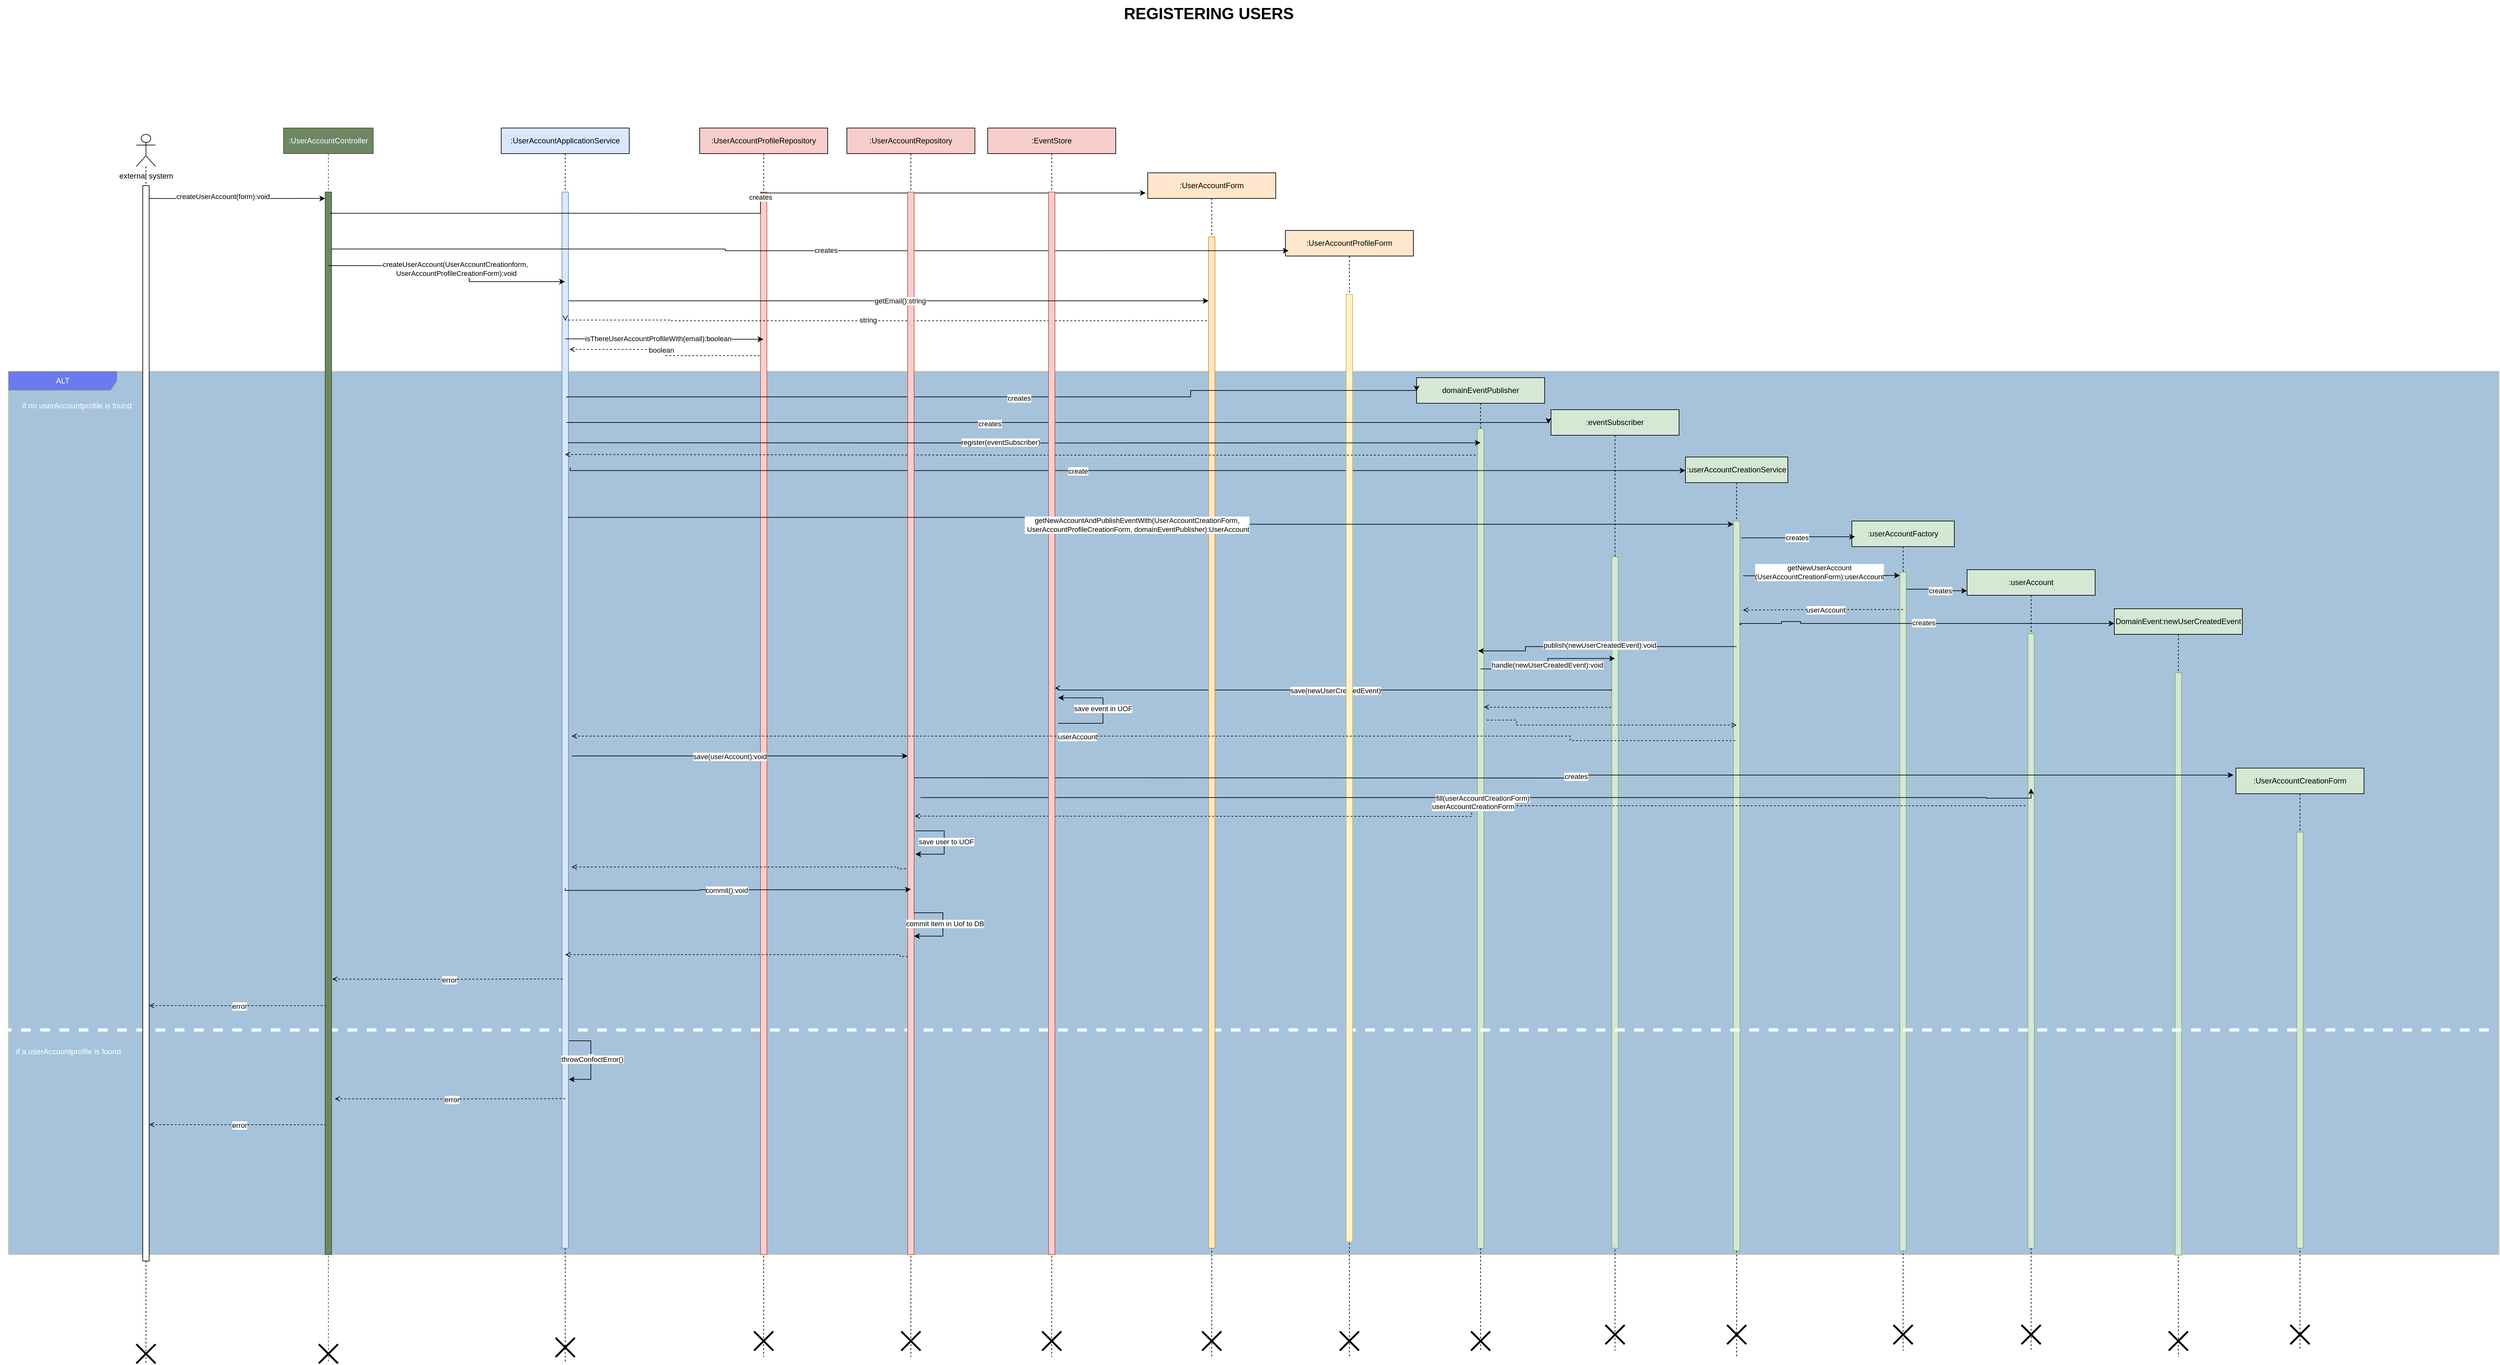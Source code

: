 <mxfile version="24.7.7">
  <diagram name="Page-1" id="2YBvvXClWsGukQMizWep">
    <mxGraphModel dx="1567" dy="1734" grid="1" gridSize="10" guides="1" tooltips="1" connect="1" arrows="1" fold="1" page="1" pageScale="1" pageWidth="850" pageHeight="1100" math="0" shadow="0">
      <root>
        <mxCell id="0" />
        <mxCell id="1" parent="0" />
        <mxCell id="vAnZ-FL5wsYkbNKWijkx-1" value="&lt;font color=&quot;#ffffff&quot;&gt;ALT&lt;/font&gt;" style="shape=umlFrame;whiteSpace=wrap;html=1;pointerEvents=0;recursiveResize=0;container=1;collapsible=0;width=170;fillColor=#3333FF;strokeColor=#d6b656;swimlaneFillColor=#4F87B8;gradientColor=none;opacity=50;" parent="1" vertex="1">
          <mxGeometry x="30" y="420" width="3891" height="1380" as="geometry" />
        </mxCell>
        <mxCell id="vAnZ-FL5wsYkbNKWijkx-2" value="&lt;font color=&quot;#ffffff&quot;&gt;if no userAccountprofile is found&lt;/font&gt;" style="text;html=1;" parent="vAnZ-FL5wsYkbNKWijkx-1" vertex="1">
          <mxGeometry width="100" height="20" relative="1" as="geometry">
            <mxPoint x="20" y="40" as="offset" />
          </mxGeometry>
        </mxCell>
        <mxCell id="vAnZ-FL5wsYkbNKWijkx-25" value=":userAccountCreationService" style="shape=umlLifeline;perimeter=lifelinePerimeter;whiteSpace=wrap;html=1;container=1;dropTarget=0;collapsible=0;recursiveResize=0;outlineConnect=0;portConstraint=eastwest;newEdgeStyle={&quot;curved&quot;:0,&quot;rounded&quot;:0};fillColor=#d5e8d4;strokeColor=#000000;" parent="vAnZ-FL5wsYkbNKWijkx-1" vertex="1">
          <mxGeometry x="2620" y="134" width="160" height="1406" as="geometry" />
        </mxCell>
        <mxCell id="vAnZ-FL5wsYkbNKWijkx-26" value="" style="html=1;points=[[0,0,0,0,5],[0,1,0,0,-5],[1,0,0,0,5],[1,1,0,0,-5]];perimeter=orthogonalPerimeter;outlineConnect=0;targetShapes=umlLifeline;portConstraint=eastwest;newEdgeStyle={&quot;curved&quot;:0,&quot;rounded&quot;:0};fillColor=#d5e8d4;strokeColor=#82b366;" parent="vAnZ-FL5wsYkbNKWijkx-25" vertex="1">
          <mxGeometry x="75" y="100" width="10" height="1140" as="geometry" />
        </mxCell>
        <mxCell id="t-fwkB02aY1UNHuEOvj0-31" value="" style="shape=umlDestroy;whiteSpace=wrap;html=1;strokeWidth=3;targetShapes=umlLifeline;" parent="vAnZ-FL5wsYkbNKWijkx-25" vertex="1">
          <mxGeometry x="65" y="1356" width="30" height="30" as="geometry" />
        </mxCell>
        <mxCell id="vAnZ-FL5wsYkbNKWijkx-37" value=":userAccountFactory" style="shape=umlLifeline;perimeter=lifelinePerimeter;whiteSpace=wrap;html=1;container=1;dropTarget=0;collapsible=0;recursiveResize=0;outlineConnect=0;portConstraint=eastwest;newEdgeStyle={&quot;curved&quot;:0,&quot;rounded&quot;:0};fillColor=#d5e8d4;strokeColor=#000000;" parent="vAnZ-FL5wsYkbNKWijkx-1" vertex="1">
          <mxGeometry x="2880" y="234" width="160" height="1296" as="geometry" />
        </mxCell>
        <mxCell id="vAnZ-FL5wsYkbNKWijkx-38" value="" style="html=1;points=[[0,0,0,0,5],[0,1,0,0,-5],[1,0,0,0,5],[1,1,0,0,-5]];perimeter=orthogonalPerimeter;outlineConnect=0;targetShapes=umlLifeline;portConstraint=eastwest;newEdgeStyle={&quot;curved&quot;:0,&quot;rounded&quot;:0};fillColor=#d5e8d4;strokeColor=#82b366;" parent="vAnZ-FL5wsYkbNKWijkx-37" vertex="1">
          <mxGeometry x="75" y="80" width="10" height="1060" as="geometry" />
        </mxCell>
        <mxCell id="t-fwkB02aY1UNHuEOvj0-30" value="" style="shape=umlDestroy;whiteSpace=wrap;html=1;strokeWidth=3;targetShapes=umlLifeline;" parent="vAnZ-FL5wsYkbNKWijkx-37" vertex="1">
          <mxGeometry x="65" y="1256" width="30" height="30" as="geometry" />
        </mxCell>
        <mxCell id="YY9x1Kv6m4PW0GLoKf8L-19" style="edgeStyle=orthogonalEdgeStyle;rounded=0;orthogonalLoop=1;jettySize=auto;html=1;curved=0;entryX=0.031;entryY=0.019;entryDx=0;entryDy=0;entryPerimeter=0;exitX=1.226;exitY=0.023;exitDx=0;exitDy=0;exitPerimeter=0;" parent="vAnZ-FL5wsYkbNKWijkx-1" source="vAnZ-FL5wsYkbNKWijkx-26" target="vAnZ-FL5wsYkbNKWijkx-37" edge="1">
          <mxGeometry relative="1" as="geometry">
            <mxPoint x="2362" y="257.38" as="sourcePoint" />
            <mxPoint x="2560" y="257.56" as="targetPoint" />
            <Array as="points" />
          </mxGeometry>
        </mxCell>
        <mxCell id="YY9x1Kv6m4PW0GLoKf8L-20" value="creates" style="edgeLabel;html=1;align=center;verticalAlign=middle;resizable=0;points=[];" parent="YY9x1Kv6m4PW0GLoKf8L-19" connectable="0" vertex="1">
          <mxGeometry x="-0.123" relative="1" as="geometry">
            <mxPoint x="8" as="offset" />
          </mxGeometry>
        </mxCell>
        <mxCell id="YY9x1Kv6m4PW0GLoKf8L-23" style="edgeStyle=orthogonalEdgeStyle;rounded=0;orthogonalLoop=1;jettySize=auto;html=1;curved=0;exitX=1.5;exitY=0.075;exitDx=0;exitDy=0;exitPerimeter=0;entryX=0;entryY=0;entryDx=0;entryDy=5;entryPerimeter=0;" parent="vAnZ-FL5wsYkbNKWijkx-1" source="vAnZ-FL5wsYkbNKWijkx-26" target="vAnZ-FL5wsYkbNKWijkx-38" edge="1">
          <mxGeometry relative="1" as="geometry">
            <mxPoint x="2360" y="319" as="sourcePoint" />
            <mxPoint x="2575" y="319" as="targetPoint" />
            <Array as="points" />
          </mxGeometry>
        </mxCell>
        <mxCell id="YY9x1Kv6m4PW0GLoKf8L-24" value="getNewUserAccount&lt;div&gt;(UserAccountCreationForm):userAccount&lt;/div&gt;" style="edgeLabel;html=1;align=center;verticalAlign=middle;resizable=0;points=[];" parent="YY9x1Kv6m4PW0GLoKf8L-23" connectable="0" vertex="1">
          <mxGeometry x="0.034" relative="1" as="geometry">
            <mxPoint x="-8" y="-5" as="offset" />
          </mxGeometry>
        </mxCell>
        <mxCell id="YY9x1Kv6m4PW0GLoKf8L-32" style="edgeStyle=orthogonalEdgeStyle;rounded=0;orthogonalLoop=1;jettySize=auto;html=1;curved=0;dashed=1;endArrow=open;endFill=0;exitX=0.5;exitY=0.055;exitDx=0;exitDy=0;exitPerimeter=0;entryX=1.5;entryY=0.122;entryDx=0;entryDy=0;entryPerimeter=0;" parent="vAnZ-FL5wsYkbNKWijkx-1" source="vAnZ-FL5wsYkbNKWijkx-38" target="vAnZ-FL5wsYkbNKWijkx-26" edge="1">
          <mxGeometry relative="1" as="geometry">
            <mxPoint x="2461" y="354.8" as="sourcePoint" />
            <mxPoint x="2150" y="352.28" as="targetPoint" />
            <Array as="points" />
          </mxGeometry>
        </mxCell>
        <mxCell id="YY9x1Kv6m4PW0GLoKf8L-34" value="userAccount" style="edgeLabel;html=1;align=center;verticalAlign=middle;resizable=0;points=[];" parent="YY9x1Kv6m4PW0GLoKf8L-32" connectable="0" vertex="1">
          <mxGeometry x="-0.044" y="4" relative="1" as="geometry">
            <mxPoint x="-1" y="-4" as="offset" />
          </mxGeometry>
        </mxCell>
        <mxCell id="YY9x1Kv6m4PW0GLoKf8L-41" value="domainEventPublisher" style="shape=umlLifeline;perimeter=lifelinePerimeter;whiteSpace=wrap;html=1;container=1;dropTarget=0;collapsible=0;recursiveResize=0;outlineConnect=0;portConstraint=eastwest;newEdgeStyle={&quot;curved&quot;:0,&quot;rounded&quot;:0};fillColor=#d5e8d4;strokeColor=#000000;" parent="vAnZ-FL5wsYkbNKWijkx-1" vertex="1">
          <mxGeometry x="2200" y="10" width="200" height="1520" as="geometry" />
        </mxCell>
        <mxCell id="YY9x1Kv6m4PW0GLoKf8L-42" value="" style="html=1;points=[[0,0,0,0,5],[0,1,0,0,-5],[1,0,0,0,5],[1,1,0,0,-5]];perimeter=orthogonalPerimeter;outlineConnect=0;targetShapes=umlLifeline;portConstraint=eastwest;newEdgeStyle={&quot;curved&quot;:0,&quot;rounded&quot;:0};fillColor=#d5e8d4;strokeColor=#82b366;" parent="YY9x1Kv6m4PW0GLoKf8L-41" vertex="1">
          <mxGeometry x="95" y="80" width="10" height="1280" as="geometry" />
        </mxCell>
        <mxCell id="t-fwkB02aY1UNHuEOvj0-29" value="" style="shape=umlDestroy;whiteSpace=wrap;html=1;strokeWidth=3;targetShapes=umlLifeline;" parent="YY9x1Kv6m4PW0GLoKf8L-41" vertex="1">
          <mxGeometry x="85" y="1490" width="30" height="30" as="geometry" />
        </mxCell>
        <mxCell id="vAnZ-FL5wsYkbNKWijkx-27" value=":userAccount" style="shape=umlLifeline;perimeter=lifelinePerimeter;whiteSpace=wrap;html=1;container=1;dropTarget=0;collapsible=0;recursiveResize=0;outlineConnect=0;portConstraint=eastwest;newEdgeStyle={&quot;curved&quot;:0,&quot;rounded&quot;:0};fillColor=#d5e8d4;strokeColor=#000000;" parent="vAnZ-FL5wsYkbNKWijkx-1" vertex="1">
          <mxGeometry x="3060" y="310" width="200" height="1220" as="geometry" />
        </mxCell>
        <mxCell id="vAnZ-FL5wsYkbNKWijkx-28" value="" style="html=1;points=[[0,0,0,0,5],[0,1,0,0,-5],[1,0,0,0,5],[1,1,0,0,-5]];perimeter=orthogonalPerimeter;outlineConnect=0;targetShapes=umlLifeline;portConstraint=eastwest;newEdgeStyle={&quot;curved&quot;:0,&quot;rounded&quot;:0};fillColor=#d5e8d4;strokeColor=#82b366;" parent="vAnZ-FL5wsYkbNKWijkx-27" vertex="1">
          <mxGeometry x="95" y="100" width="10" height="960" as="geometry" />
        </mxCell>
        <mxCell id="t-fwkB02aY1UNHuEOvj0-32" value="" style="shape=umlDestroy;whiteSpace=wrap;html=1;strokeWidth=3;targetShapes=umlLifeline;" parent="vAnZ-FL5wsYkbNKWijkx-27" vertex="1">
          <mxGeometry x="85" y="1180" width="30" height="30" as="geometry" />
        </mxCell>
        <mxCell id="YY9x1Kv6m4PW0GLoKf8L-35" value="" style="edgeStyle=orthogonalEdgeStyle;rounded=0;orthogonalLoop=1;jettySize=auto;html=1;curved=0;entryX=0;entryY=0.027;entryDx=0;entryDy=0;entryPerimeter=0;exitX=0.976;exitY=0.025;exitDx=0;exitDy=0;exitPerimeter=0;" parent="vAnZ-FL5wsYkbNKWijkx-1" source="vAnZ-FL5wsYkbNKWijkx-38" target="vAnZ-FL5wsYkbNKWijkx-27" edge="1">
          <mxGeometry relative="1" as="geometry">
            <mxPoint x="2148.51" y="339.18" as="sourcePoint" />
            <mxPoint x="2627.2" y="338.4" as="targetPoint" />
            <Array as="points" />
          </mxGeometry>
        </mxCell>
        <mxCell id="YY9x1Kv6m4PW0GLoKf8L-55" value="creates" style="edgeLabel;html=1;align=center;verticalAlign=middle;resizable=0;points=[];" parent="YY9x1Kv6m4PW0GLoKf8L-35" connectable="0" vertex="1">
          <mxGeometry x="0.131" relative="1" as="geometry">
            <mxPoint as="offset" />
          </mxGeometry>
        </mxCell>
        <mxCell id="YY9x1Kv6m4PW0GLoKf8L-44" value=":eventSubscriber" style="shape=umlLifeline;perimeter=lifelinePerimeter;whiteSpace=wrap;html=1;container=1;dropTarget=0;collapsible=0;recursiveResize=0;outlineConnect=0;portConstraint=eastwest;newEdgeStyle={&quot;curved&quot;:0,&quot;rounded&quot;:0};fillColor=#d5e8d4;strokeColor=#000000;" parent="vAnZ-FL5wsYkbNKWijkx-1" vertex="1">
          <mxGeometry x="2410" y="60" width="200" height="1470" as="geometry" />
        </mxCell>
        <mxCell id="YY9x1Kv6m4PW0GLoKf8L-45" value="" style="html=1;points=[[0,0,0,0,5],[0,1,0,0,-5],[1,0,0,0,5],[1,1,0,0,-5]];perimeter=orthogonalPerimeter;outlineConnect=0;targetShapes=umlLifeline;portConstraint=eastwest;newEdgeStyle={&quot;curved&quot;:0,&quot;rounded&quot;:0};fillColor=#d5e8d4;strokeColor=#82b366;" parent="YY9x1Kv6m4PW0GLoKf8L-44" vertex="1">
          <mxGeometry x="95" y="230" width="10" height="1080" as="geometry" />
        </mxCell>
        <mxCell id="t-fwkB02aY1UNHuEOvj0-28" value="" style="shape=umlDestroy;whiteSpace=wrap;html=1;strokeWidth=3;targetShapes=umlLifeline;" parent="YY9x1Kv6m4PW0GLoKf8L-44" vertex="1">
          <mxGeometry x="85" y="1430" width="30" height="30" as="geometry" />
        </mxCell>
        <mxCell id="YY9x1Kv6m4PW0GLoKf8L-37" value="DomainEvent:newUserCreatedEvent" style="shape=umlLifeline;perimeter=lifelinePerimeter;whiteSpace=wrap;html=1;container=1;dropTarget=0;collapsible=0;recursiveResize=0;outlineConnect=0;portConstraint=eastwest;newEdgeStyle={&quot;curved&quot;:0,&quot;rounded&quot;:0};fillColor=#d5e8d4;strokeColor=#000000;" parent="vAnZ-FL5wsYkbNKWijkx-1" vertex="1">
          <mxGeometry x="3290" y="371" width="200" height="1169" as="geometry" />
        </mxCell>
        <mxCell id="YY9x1Kv6m4PW0GLoKf8L-38" value="" style="html=1;points=[[0,0,0,0,5],[0,1,0,0,-5],[1,0,0,0,5],[1,1,0,0,-5]];perimeter=orthogonalPerimeter;outlineConnect=0;targetShapes=umlLifeline;portConstraint=eastwest;newEdgeStyle={&quot;curved&quot;:0,&quot;rounded&quot;:0};fillColor=#d5e8d4;strokeColor=#82b366;" parent="YY9x1Kv6m4PW0GLoKf8L-37" vertex="1">
          <mxGeometry x="95" y="100" width="10" height="910" as="geometry" />
        </mxCell>
        <mxCell id="t-fwkB02aY1UNHuEOvj0-33" value="" style="shape=umlDestroy;whiteSpace=wrap;html=1;strokeWidth=3;targetShapes=umlLifeline;" parent="YY9x1Kv6m4PW0GLoKf8L-37" vertex="1">
          <mxGeometry x="85" y="1129" width="30" height="30" as="geometry" />
        </mxCell>
        <mxCell id="YY9x1Kv6m4PW0GLoKf8L-39" style="edgeStyle=orthogonalEdgeStyle;rounded=0;orthogonalLoop=1;jettySize=auto;html=1;curved=0;exitX=1.26;exitY=0.142;exitDx=0;exitDy=0;exitPerimeter=0;" parent="vAnZ-FL5wsYkbNKWijkx-1" source="vAnZ-FL5wsYkbNKWijkx-26" edge="1">
          <mxGeometry relative="1" as="geometry">
            <mxPoint x="2144.8" y="391.336" as="sourcePoint" />
            <mxPoint x="3290" y="394" as="targetPoint" />
            <Array as="points">
              <mxPoint x="2705" y="396" />
              <mxPoint x="2705" y="394" />
              <mxPoint x="2770" y="394" />
              <mxPoint x="2770" y="391" />
              <mxPoint x="2800" y="391" />
              <mxPoint x="2800" y="394" />
            </Array>
          </mxGeometry>
        </mxCell>
        <mxCell id="YY9x1Kv6m4PW0GLoKf8L-40" value="creates" style="edgeLabel;html=1;align=center;verticalAlign=middle;resizable=0;points=[];" parent="YY9x1Kv6m4PW0GLoKf8L-39" connectable="0" vertex="1">
          <mxGeometry x="-0.154" y="1" relative="1" as="geometry">
            <mxPoint x="45" as="offset" />
          </mxGeometry>
        </mxCell>
        <mxCell id="-0hkEy1Hxc49sj2pGJvD-6" style="edgeStyle=orthogonalEdgeStyle;rounded=0;orthogonalLoop=1;jettySize=auto;html=1;curved=0;dashed=1;endArrow=open;endFill=0;exitX=1.476;exitY=0.338;exitDx=0;exitDy=0;exitPerimeter=0;entryX=0.5;entryY=0.26;entryDx=0;entryDy=0;entryPerimeter=0;" parent="vAnZ-FL5wsYkbNKWijkx-1" edge="1">
          <mxGeometry relative="1" as="geometry">
            <mxPoint x="2309.76" y="545.04" as="sourcePoint" />
            <mxPoint x="2700" y="552.8" as="targetPoint" />
            <Array as="points">
              <mxPoint x="2356" y="545.4" />
              <mxPoint x="2356" y="552.4" />
            </Array>
          </mxGeometry>
        </mxCell>
        <mxCell id="YY9x1Kv6m4PW0GLoKf8L-53" style="edgeStyle=orthogonalEdgeStyle;rounded=0;orthogonalLoop=1;jettySize=auto;html=1;curved=0;entryX=0.5;entryY=0.147;entryDx=0;entryDy=0;entryPerimeter=0;exitX=0.5;exitY=0.293;exitDx=0;exitDy=0;exitPerimeter=0;" parent="vAnZ-FL5wsYkbNKWijkx-1" source="YY9x1Kv6m4PW0GLoKf8L-42" target="YY9x1Kv6m4PW0GLoKf8L-45" edge="1">
          <mxGeometry relative="1" as="geometry">
            <Array as="points" />
            <mxPoint x="2790" y="460" as="targetPoint" />
            <mxPoint x="1930" y="464" as="sourcePoint" />
          </mxGeometry>
        </mxCell>
        <mxCell id="YY9x1Kv6m4PW0GLoKf8L-54" value="handle(newUserCreatedEvent):void" style="edgeLabel;html=1;align=center;verticalAlign=middle;resizable=0;points=[];" parent="YY9x1Kv6m4PW0GLoKf8L-53" connectable="0" vertex="1">
          <mxGeometry x="-0.02" relative="1" as="geometry">
            <mxPoint x="-1" as="offset" />
          </mxGeometry>
        </mxCell>
        <mxCell id="YY9x1Kv6m4PW0GLoKf8L-51" style="edgeStyle=orthogonalEdgeStyle;rounded=0;orthogonalLoop=1;jettySize=auto;html=1;curved=0;entryX=0.101;entryY=0.271;entryDx=0;entryDy=0;entryPerimeter=0;exitX=0.5;exitY=0.172;exitDx=0;exitDy=0;exitPerimeter=0;" parent="vAnZ-FL5wsYkbNKWijkx-1" source="vAnZ-FL5wsYkbNKWijkx-26" target="YY9x1Kv6m4PW0GLoKf8L-42" edge="1">
          <mxGeometry relative="1" as="geometry">
            <Array as="points">
              <mxPoint x="2370" y="430" />
              <mxPoint x="2370" y="437" />
            </Array>
            <mxPoint x="2631" y="430" as="targetPoint" />
            <mxPoint x="2130" y="437" as="sourcePoint" />
          </mxGeometry>
        </mxCell>
        <mxCell id="YY9x1Kv6m4PW0GLoKf8L-52" value="publish(newUserCreatedEvent):void" style="edgeLabel;html=1;align=center;verticalAlign=middle;resizable=0;points=[];" parent="YY9x1Kv6m4PW0GLoKf8L-51" connectable="0" vertex="1">
          <mxGeometry x="-0.119" y="-2" relative="1" as="geometry">
            <mxPoint x="-33" as="offset" />
          </mxGeometry>
        </mxCell>
        <mxCell id="-0hkEy1Hxc49sj2pGJvD-11" value=":UserAccountCreationForm" style="shape=umlLifeline;perimeter=lifelinePerimeter;whiteSpace=wrap;html=1;container=1;dropTarget=0;collapsible=0;recursiveResize=0;outlineConnect=0;portConstraint=eastwest;newEdgeStyle={&quot;curved&quot;:0,&quot;rounded&quot;:0};fillColor=#d5e8d4;strokeColor=#000000;" parent="vAnZ-FL5wsYkbNKWijkx-1" vertex="1">
          <mxGeometry x="3480" y="620" width="200" height="910" as="geometry" />
        </mxCell>
        <mxCell id="-0hkEy1Hxc49sj2pGJvD-12" value="" style="html=1;points=[[0,0,0,0,5],[0,1,0,0,-5],[1,0,0,0,5],[1,1,0,0,-5]];perimeter=orthogonalPerimeter;outlineConnect=0;targetShapes=umlLifeline;portConstraint=eastwest;newEdgeStyle={&quot;curved&quot;:0,&quot;rounded&quot;:0};fillColor=#d5e8d4;strokeColor=#82b366;" parent="-0hkEy1Hxc49sj2pGJvD-11" vertex="1">
          <mxGeometry x="95" y="100" width="10" height="650" as="geometry" />
        </mxCell>
        <mxCell id="t-fwkB02aY1UNHuEOvj0-34" value="" style="shape=umlDestroy;whiteSpace=wrap;html=1;strokeWidth=3;targetShapes=umlLifeline;" parent="-0hkEy1Hxc49sj2pGJvD-11" vertex="1">
          <mxGeometry x="85" y="870" width="30" height="30" as="geometry" />
        </mxCell>
        <mxCell id="-0hkEy1Hxc49sj2pGJvD-5" style="edgeStyle=orthogonalEdgeStyle;rounded=0;orthogonalLoop=1;jettySize=auto;html=1;curved=0;endArrow=open;endFill=0;exitX=-0.024;exitY=0.181;exitDx=0;exitDy=0;exitPerimeter=0;" parent="vAnZ-FL5wsYkbNKWijkx-1" target="t-fwkB02aY1UNHuEOvj0-11" edge="1">
          <mxGeometry relative="1" as="geometry">
            <mxPoint x="2504.76" y="496.96" as="sourcePoint" />
            <mxPoint x="1633" y="495" as="targetPoint" />
            <Array as="points">
              <mxPoint x="1640" y="498" />
              <mxPoint x="1640" y="495" />
            </Array>
          </mxGeometry>
        </mxCell>
        <mxCell id="t-fwkB02aY1UNHuEOvj0-13" value="save(newUserCreatedEvent)" style="edgeLabel;html=1;align=center;verticalAlign=middle;resizable=0;points=[];" parent="-0hkEy1Hxc49sj2pGJvD-5" connectable="0" vertex="1">
          <mxGeometry x="-0.009" y="1" relative="1" as="geometry">
            <mxPoint as="offset" />
          </mxGeometry>
        </mxCell>
        <mxCell id="vAnZ-FL5wsYkbNKWijkx-3" value="&lt;span style=&quot;color: rgb(255, 255, 255); text-wrap: nowrap;&quot;&gt;if a userAccountprofile is found&lt;/span&gt;" style="line;strokeWidth=5;dashed=1;labelPosition=center;verticalLabelPosition=bottom;align=left;verticalAlign=top;spacingLeft=20;spacingTop=15;html=1;whiteSpace=wrap;strokeColor=#FFFFFF;labelBackgroundColor=none;" parent="vAnZ-FL5wsYkbNKWijkx-1" vertex="1">
          <mxGeometry x="-10" y="1024" width="3890" height="10" as="geometry" />
        </mxCell>
        <mxCell id="vAnZ-FL5wsYkbNKWijkx-5" value=":UserAccountProfileRepository" style="shape=umlLifeline;perimeter=lifelinePerimeter;whiteSpace=wrap;html=1;container=1;dropTarget=0;collapsible=0;recursiveResize=0;outlineConnect=0;portConstraint=eastwest;newEdgeStyle={&quot;curved&quot;:0,&quot;rounded&quot;:0};fillColor=#f8cecc;strokeColor=#000000;" parent="1" vertex="1">
          <mxGeometry x="1110" y="40" width="200" height="1920" as="geometry" />
        </mxCell>
        <mxCell id="vAnZ-FL5wsYkbNKWijkx-6" value="" style="html=1;points=[[0,0,0,0,5],[0,1,0,0,-5],[1,0,0,0,5],[1,1,0,0,-5]];perimeter=orthogonalPerimeter;outlineConnect=0;targetShapes=umlLifeline;portConstraint=eastwest;newEdgeStyle={&quot;curved&quot;:0,&quot;rounded&quot;:0};fillColor=#f8cecc;strokeColor=#b85450;" parent="vAnZ-FL5wsYkbNKWijkx-5" vertex="1">
          <mxGeometry x="95" y="100" width="10" height="1660" as="geometry" />
        </mxCell>
        <mxCell id="t-fwkB02aY1UNHuEOvj0-25" value="" style="shape=umlDestroy;whiteSpace=wrap;html=1;strokeWidth=3;targetShapes=umlLifeline;" parent="vAnZ-FL5wsYkbNKWijkx-5" vertex="1">
          <mxGeometry x="85" y="1880" width="30" height="30" as="geometry" />
        </mxCell>
        <mxCell id="vAnZ-FL5wsYkbNKWijkx-7" value="" style="shape=umlLifeline;perimeter=lifelinePerimeter;whiteSpace=wrap;html=1;container=1;dropTarget=0;collapsible=0;recursiveResize=0;outlineConnect=0;portConstraint=eastwest;newEdgeStyle={&quot;curved&quot;:0,&quot;rounded&quot;:0};participant=umlActor;size=50;" parent="1" vertex="1">
          <mxGeometry x="230" y="50" width="30" height="1920" as="geometry" />
        </mxCell>
        <mxCell id="vAnZ-FL5wsYkbNKWijkx-8" value="" style="html=1;points=[[0,0,0,0,5],[0,1,0,0,-5],[1,0,0,0,5],[1,1,0,0,-5]];perimeter=orthogonalPerimeter;outlineConnect=0;targetShapes=umlLifeline;portConstraint=eastwest;newEdgeStyle={&quot;curved&quot;:0,&quot;rounded&quot;:0};" parent="vAnZ-FL5wsYkbNKWijkx-7" vertex="1">
          <mxGeometry x="10" y="80" width="10" height="1680" as="geometry" />
        </mxCell>
        <mxCell id="vAnZ-FL5wsYkbNKWijkx-9" value="" style="shape=umlDestroy;whiteSpace=wrap;html=1;strokeWidth=3;targetShapes=umlLifeline;" parent="vAnZ-FL5wsYkbNKWijkx-7" vertex="1">
          <mxGeometry y="1890" width="30" height="30" as="geometry" />
        </mxCell>
        <mxCell id="vAnZ-FL5wsYkbNKWijkx-10" value=":UserAccountController" style="shape=umlLifeline;perimeter=lifelinePerimeter;whiteSpace=wrap;html=1;container=1;dropTarget=0;collapsible=0;recursiveResize=0;outlineConnect=0;portConstraint=eastwest;newEdgeStyle={&quot;curved&quot;:0,&quot;rounded&quot;:0};fillColor=#6d8764;strokeColor=#3A5431;fontColor=#ffffff;" parent="1" vertex="1">
          <mxGeometry x="460" y="40" width="140" height="1930" as="geometry" />
        </mxCell>
        <mxCell id="vAnZ-FL5wsYkbNKWijkx-11" value="" style="html=1;points=[[0,0,0,0,5],[0,1,0,0,-5],[1,0,0,0,5],[1,1,0,0,-5]];perimeter=orthogonalPerimeter;outlineConnect=0;targetShapes=umlLifeline;portConstraint=eastwest;newEdgeStyle={&quot;curved&quot;:0,&quot;rounded&quot;:0};fillColor=#6d8764;strokeColor=#3A5431;fontColor=#ffffff;" parent="vAnZ-FL5wsYkbNKWijkx-10" vertex="1">
          <mxGeometry x="65" y="100" width="10" height="1660" as="geometry" />
        </mxCell>
        <mxCell id="t-fwkB02aY1UNHuEOvj0-21" value="" style="shape=umlDestroy;whiteSpace=wrap;html=1;strokeWidth=3;targetShapes=umlLifeline;" parent="vAnZ-FL5wsYkbNKWijkx-10" vertex="1">
          <mxGeometry x="55" y="1900" width="30" height="30" as="geometry" />
        </mxCell>
        <mxCell id="vAnZ-FL5wsYkbNKWijkx-12" style="edgeStyle=orthogonalEdgeStyle;rounded=0;orthogonalLoop=1;jettySize=auto;html=1;curved=0;" parent="1" edge="1">
          <mxGeometry relative="1" as="geometry">
            <Array as="points">
              <mxPoint x="270" y="150" />
              <mxPoint x="270" y="150" />
            </Array>
            <mxPoint x="250" y="150.059" as="sourcePoint" />
            <mxPoint x="525" y="150.059" as="targetPoint" />
          </mxGeometry>
        </mxCell>
        <mxCell id="vAnZ-FL5wsYkbNKWijkx-13" value="createUserAccount(form):void" style="edgeLabel;html=1;align=center;verticalAlign=middle;resizable=0;points=[];" parent="vAnZ-FL5wsYkbNKWijkx-12" connectable="0" vertex="1">
          <mxGeometry x="-0.165" y="3" relative="1" as="geometry">
            <mxPoint as="offset" />
          </mxGeometry>
        </mxCell>
        <mxCell id="vAnZ-FL5wsYkbNKWijkx-14" value="external system" style="text;html=1;align=center;verticalAlign=middle;resizable=0;points=[];autosize=1;strokeColor=none;fillColor=none;" parent="1" vertex="1">
          <mxGeometry x="190" y="100" width="110" height="30" as="geometry" />
        </mxCell>
        <mxCell id="vAnZ-FL5wsYkbNKWijkx-29" value=":UserAccountForm" style="shape=umlLifeline;perimeter=lifelinePerimeter;whiteSpace=wrap;html=1;container=1;dropTarget=0;collapsible=0;recursiveResize=0;outlineConnect=0;portConstraint=eastwest;newEdgeStyle={&quot;curved&quot;:0,&quot;rounded&quot;:0};fillColor=#ffe6cc;strokeColor=#000000;" parent="1" vertex="1">
          <mxGeometry x="1810" y="110" width="200" height="1850" as="geometry" />
        </mxCell>
        <mxCell id="vAnZ-FL5wsYkbNKWijkx-30" value="" style="html=1;points=[[0,0,0,0,5],[0,1,0,0,-5],[1,0,0,0,5],[1,1,0,0,-5]];perimeter=orthogonalPerimeter;outlineConnect=0;targetShapes=umlLifeline;portConstraint=eastwest;newEdgeStyle={&quot;curved&quot;:0,&quot;rounded&quot;:0};fillColor=#ffe6cc;strokeColor=#d79b00;" parent="vAnZ-FL5wsYkbNKWijkx-29" vertex="1">
          <mxGeometry x="95" y="100" width="10" height="1580" as="geometry" />
        </mxCell>
        <mxCell id="t-fwkB02aY1UNHuEOvj0-22" value="" style="shape=umlDestroy;whiteSpace=wrap;html=1;strokeWidth=3;targetShapes=umlLifeline;" parent="vAnZ-FL5wsYkbNKWijkx-29" vertex="1">
          <mxGeometry x="85" y="1810" width="30" height="30" as="geometry" />
        </mxCell>
        <mxCell id="vAnZ-FL5wsYkbNKWijkx-31" value=":UserAccountApplicationService" style="shape=umlLifeline;perimeter=lifelinePerimeter;whiteSpace=wrap;html=1;container=1;dropTarget=0;collapsible=0;recursiveResize=0;outlineConnect=0;portConstraint=eastwest;newEdgeStyle={&quot;curved&quot;:0,&quot;rounded&quot;:0};fillColor=#dae8fc;strokeColor=#000000;" parent="1" vertex="1">
          <mxGeometry x="800" y="40" width="200" height="1930" as="geometry" />
        </mxCell>
        <mxCell id="vAnZ-FL5wsYkbNKWijkx-32" value="" style="html=1;points=[[0,0,0,0,5],[0,1,0,0,-5],[1,0,0,0,5],[1,1,0,0,-5]];perimeter=orthogonalPerimeter;outlineConnect=0;targetShapes=umlLifeline;portConstraint=eastwest;newEdgeStyle={&quot;curved&quot;:0,&quot;rounded&quot;:0};fillColor=#dae8fc;strokeColor=#6c8ebf;" parent="vAnZ-FL5wsYkbNKWijkx-31" vertex="1">
          <mxGeometry x="95" y="100" width="10" height="1650" as="geometry" />
        </mxCell>
        <mxCell id="-0hkEy1Hxc49sj2pGJvD-28" style="edgeStyle=orthogonalEdgeStyle;rounded=0;orthogonalLoop=1;jettySize=auto;html=1;curved=0;entryX=1.064;entryY=0.828;entryDx=0;entryDy=0;entryPerimeter=0;" parent="vAnZ-FL5wsYkbNKWijkx-31" edge="1">
          <mxGeometry relative="1" as="geometry">
            <Array as="points">
              <mxPoint x="140" y="1426" />
              <mxPoint x="140" y="1486" />
            </Array>
            <mxPoint x="106" y="1426" as="sourcePoint" />
            <mxPoint x="105.64" y="1486.2" as="targetPoint" />
          </mxGeometry>
        </mxCell>
        <mxCell id="-0hkEy1Hxc49sj2pGJvD-29" value="th" style="edgeLabel;html=1;align=center;verticalAlign=middle;resizable=0;points=[];" parent="-0hkEy1Hxc49sj2pGJvD-28" connectable="0" vertex="1">
          <mxGeometry x="-0.051" relative="1" as="geometry">
            <mxPoint as="offset" />
          </mxGeometry>
        </mxCell>
        <mxCell id="-0hkEy1Hxc49sj2pGJvD-30" value="throwConfoctError()" style="edgeLabel;html=1;align=center;verticalAlign=middle;resizable=0;points=[];" parent="-0hkEy1Hxc49sj2pGJvD-28" connectable="0" vertex="1">
          <mxGeometry x="-0.025" y="2" relative="1" as="geometry">
            <mxPoint as="offset" />
          </mxGeometry>
        </mxCell>
        <mxCell id="t-fwkB02aY1UNHuEOvj0-26" value="" style="shape=umlDestroy;whiteSpace=wrap;html=1;strokeWidth=3;targetShapes=umlLifeline;" parent="vAnZ-FL5wsYkbNKWijkx-31" vertex="1">
          <mxGeometry x="85" y="1890" width="30" height="30" as="geometry" />
        </mxCell>
        <mxCell id="YY9x1Kv6m4PW0GLoKf8L-1" style="edgeStyle=orthogonalEdgeStyle;rounded=0;orthogonalLoop=1;jettySize=auto;html=1;curved=0;entryX=-0.016;entryY=0.017;entryDx=0;entryDy=0;entryPerimeter=0;exitX=0.523;exitY=0.069;exitDx=0;exitDy=0;exitPerimeter=0;" parent="1" source="vAnZ-FL5wsYkbNKWijkx-10" target="vAnZ-FL5wsYkbNKWijkx-29" edge="1">
          <mxGeometry relative="1" as="geometry">
            <Array as="points" />
          </mxGeometry>
        </mxCell>
        <mxCell id="YY9x1Kv6m4PW0GLoKf8L-2" value="creates" style="edgeLabel;html=1;align=center;verticalAlign=middle;resizable=0;points=[];" parent="YY9x1Kv6m4PW0GLoKf8L-1" connectable="0" vertex="1">
          <mxGeometry x="0.068" relative="1" as="geometry">
            <mxPoint as="offset" />
          </mxGeometry>
        </mxCell>
        <mxCell id="YY9x1Kv6m4PW0GLoKf8L-5" style="edgeStyle=orthogonalEdgeStyle;rounded=0;orthogonalLoop=1;jettySize=auto;html=1;curved=0;dashed=1;endArrow=open;endFill=0;entryX=1.17;entryY=0.149;entryDx=0;entryDy=0;entryPerimeter=0;exitX=-0.149;exitY=0.154;exitDx=0;exitDy=0;exitPerimeter=0;" parent="1" source="vAnZ-FL5wsYkbNKWijkx-6" target="vAnZ-FL5wsYkbNKWijkx-32" edge="1">
          <mxGeometry relative="1" as="geometry">
            <mxPoint x="1655" y="396" as="sourcePoint" />
            <mxPoint x="1338.5" y="396" as="targetPoint" />
            <Array as="points" />
          </mxGeometry>
        </mxCell>
        <mxCell id="YY9x1Kv6m4PW0GLoKf8L-7" value="boolean" style="edgeLabel;html=1;align=center;verticalAlign=middle;resizable=0;points=[];" parent="YY9x1Kv6m4PW0GLoKf8L-5" connectable="0" vertex="1">
          <mxGeometry x="0.064" y="1" relative="1" as="geometry">
            <mxPoint as="offset" />
          </mxGeometry>
        </mxCell>
        <mxCell id="YY9x1Kv6m4PW0GLoKf8L-9" style="edgeStyle=orthogonalEdgeStyle;rounded=0;orthogonalLoop=1;jettySize=auto;html=1;curved=0;entryX=0;entryY=0.015;entryDx=0;entryDy=0;entryPerimeter=0;exitX=1.275;exitY=0.257;exitDx=0;exitDy=0;exitPerimeter=0;" parent="1" target="vAnZ-FL5wsYkbNKWijkx-25" edge="1">
          <mxGeometry relative="1" as="geometry">
            <mxPoint x="907.75" y="570.05" as="sourcePoint" />
            <mxPoint x="2381.04" y="576.456" as="targetPoint" />
            <Array as="points">
              <mxPoint x="908" y="576" />
            </Array>
          </mxGeometry>
        </mxCell>
        <mxCell id="YY9x1Kv6m4PW0GLoKf8L-10" value="create" style="edgeLabel;html=1;align=center;verticalAlign=middle;resizable=0;points=[];" parent="YY9x1Kv6m4PW0GLoKf8L-9" connectable="0" vertex="1">
          <mxGeometry x="-0.081" y="-3" relative="1" as="geometry">
            <mxPoint x="-5" y="-2" as="offset" />
          </mxGeometry>
        </mxCell>
        <mxCell id="YY9x1Kv6m4PW0GLoKf8L-26" value=":UserAccountProfileForm" style="shape=umlLifeline;perimeter=lifelinePerimeter;whiteSpace=wrap;html=1;container=1;dropTarget=0;collapsible=0;recursiveResize=0;outlineConnect=0;portConstraint=eastwest;newEdgeStyle={&quot;curved&quot;:0,&quot;rounded&quot;:0};fillColor=#ffe6cc;strokeColor=#000000;" parent="1" vertex="1">
          <mxGeometry x="2025" y="200" width="200" height="1760" as="geometry" />
        </mxCell>
        <mxCell id="YY9x1Kv6m4PW0GLoKf8L-27" value="" style="html=1;points=[[0,0,0,0,5],[0,1,0,0,-5],[1,0,0,0,5],[1,1,0,0,-5]];perimeter=orthogonalPerimeter;outlineConnect=0;targetShapes=umlLifeline;portConstraint=eastwest;newEdgeStyle={&quot;curved&quot;:0,&quot;rounded&quot;:0};fillColor=#fff2cc;strokeColor=#d6b656;" parent="YY9x1Kv6m4PW0GLoKf8L-26" vertex="1">
          <mxGeometry x="95" y="100" width="10" height="1480" as="geometry" />
        </mxCell>
        <mxCell id="t-fwkB02aY1UNHuEOvj0-27" value="" style="shape=umlDestroy;whiteSpace=wrap;html=1;strokeWidth=3;targetShapes=umlLifeline;" parent="YY9x1Kv6m4PW0GLoKf8L-26" vertex="1">
          <mxGeometry x="85" y="1720" width="30" height="30" as="geometry" />
        </mxCell>
        <mxCell id="vAnZ-FL5wsYkbNKWijkx-17" style="edgeStyle=orthogonalEdgeStyle;rounded=0;orthogonalLoop=1;jettySize=auto;html=1;curved=0;" parent="1" source="vAnZ-FL5wsYkbNKWijkx-10" target="vAnZ-FL5wsYkbNKWijkx-31" edge="1">
          <mxGeometry relative="1" as="geometry">
            <mxPoint x="590" y="254.5" as="sourcePoint" />
            <mxPoint x="840" y="254.5" as="targetPoint" />
            <Array as="points">
              <mxPoint x="750" y="255" />
              <mxPoint x="750" y="280" />
            </Array>
          </mxGeometry>
        </mxCell>
        <mxCell id="vAnZ-FL5wsYkbNKWijkx-18" value="Text" style="edgeLabel;html=1;align=center;verticalAlign=middle;resizable=0;points=[];" parent="vAnZ-FL5wsYkbNKWijkx-17" connectable="0" vertex="1">
          <mxGeometry x="-0.015" y="-2" relative="1" as="geometry">
            <mxPoint y="1" as="offset" />
          </mxGeometry>
        </mxCell>
        <mxCell id="vAnZ-FL5wsYkbNKWijkx-19" value="createUserAccount(UserAccountCreationform,&lt;div&gt;&amp;nbsp;UserAccountProfileCreationForm):void&lt;/div&gt;" style="edgeLabel;html=1;align=center;verticalAlign=middle;resizable=0;points=[];" parent="vAnZ-FL5wsYkbNKWijkx-17" connectable="0" vertex="1">
          <mxGeometry y="-5" relative="1" as="geometry">
            <mxPoint as="offset" />
          </mxGeometry>
        </mxCell>
        <mxCell id="vAnZ-FL5wsYkbNKWijkx-22" style="edgeStyle=orthogonalEdgeStyle;rounded=0;orthogonalLoop=1;jettySize=auto;html=1;curved=0;dashed=1;endArrow=open;endFill=0;exitX=-0.282;exitY=0.083;exitDx=0;exitDy=0;exitPerimeter=0;" parent="1" source="vAnZ-FL5wsYkbNKWijkx-30" edge="1">
          <mxGeometry relative="1" as="geometry">
            <mxPoint x="1770" y="340" as="sourcePoint" />
            <mxPoint x="900" y="341" as="targetPoint" />
            <Array as="points">
              <mxPoint x="1065" y="340" />
              <mxPoint x="900" y="340" />
            </Array>
          </mxGeometry>
        </mxCell>
        <mxCell id="YY9x1Kv6m4PW0GLoKf8L-8" value="string" style="edgeLabel;html=1;align=center;verticalAlign=middle;resizable=0;points=[];" parent="vAnZ-FL5wsYkbNKWijkx-22" connectable="0" vertex="1">
          <mxGeometry x="-0.075" y="-1" relative="1" as="geometry">
            <mxPoint x="-65" as="offset" />
          </mxGeometry>
        </mxCell>
        <mxCell id="YY9x1Kv6m4PW0GLoKf8L-28" style="edgeStyle=orthogonalEdgeStyle;rounded=0;orthogonalLoop=1;jettySize=auto;html=1;curved=0;entryX=0.025;entryY=0.018;entryDx=0;entryDy=0;entryPerimeter=0;" parent="1" source="vAnZ-FL5wsYkbNKWijkx-11" target="YY9x1Kv6m4PW0GLoKf8L-26" edge="1">
          <mxGeometry relative="1" as="geometry">
            <Array as="points">
              <mxPoint x="1150" y="229" />
            </Array>
            <mxPoint x="1890" y="230" as="targetPoint" />
          </mxGeometry>
        </mxCell>
        <mxCell id="YY9x1Kv6m4PW0GLoKf8L-29" value="creates" style="edgeLabel;html=1;align=center;verticalAlign=middle;resizable=0;points=[];" parent="YY9x1Kv6m4PW0GLoKf8L-28" connectable="0" vertex="1">
          <mxGeometry x="-0.007" y="1" relative="1" as="geometry">
            <mxPoint x="31" as="offset" />
          </mxGeometry>
        </mxCell>
        <mxCell id="YY9x1Kv6m4PW0GLoKf8L-43" style="edgeStyle=orthogonalEdgeStyle;rounded=0;orthogonalLoop=1;jettySize=auto;html=1;curved=0;exitX=0.734;exitY=0.181;exitDx=0;exitDy=0;exitPerimeter=0;entryX=0;entryY=0.014;entryDx=0;entryDy=0;entryPerimeter=0;" parent="1" target="YY9x1Kv6m4PW0GLoKf8L-41" edge="1">
          <mxGeometry relative="1" as="geometry">
            <Array as="points">
              <mxPoint x="902" y="460" />
              <mxPoint x="1877" y="460" />
              <mxPoint x="1877" y="450" />
            </Array>
            <mxPoint x="2027.2" y="457.23" as="targetPoint" />
            <mxPoint x="902.34" y="461.65" as="sourcePoint" />
          </mxGeometry>
        </mxCell>
        <mxCell id="YY9x1Kv6m4PW0GLoKf8L-47" value="creates" style="edgeLabel;html=1;align=center;verticalAlign=middle;resizable=0;points=[];" parent="YY9x1Kv6m4PW0GLoKf8L-43" connectable="0" vertex="1">
          <mxGeometry x="0.058" y="-2" relative="1" as="geometry">
            <mxPoint x="-1" as="offset" />
          </mxGeometry>
        </mxCell>
        <mxCell id="YY9x1Kv6m4PW0GLoKf8L-57" value="&lt;b&gt;&lt;font style=&quot;font-size: 25px;&quot;&gt;REGISTERING USERS&lt;/font&gt;&lt;/b&gt;" style="text;html=1;align=center;verticalAlign=middle;resizable=0;points=[];autosize=1;strokeColor=none;fillColor=none;" parent="1" vertex="1">
          <mxGeometry x="1760" y="-160" width="290" height="40" as="geometry" />
        </mxCell>
        <mxCell id="-0hkEy1Hxc49sj2pGJvD-4" style="edgeStyle=orthogonalEdgeStyle;rounded=0;orthogonalLoop=1;jettySize=auto;html=1;curved=0;dashed=1;endArrow=open;endFill=0;exitX=-0.274;exitY=0.032;exitDx=0;exitDy=0;exitPerimeter=0;" parent="1" source="YY9x1Kv6m4PW0GLoKf8L-42" edge="1">
          <mxGeometry relative="1" as="geometry">
            <mxPoint x="899.5" y="550" as="targetPoint" />
            <Array as="points" />
            <mxPoint x="2020" y="549.56" as="sourcePoint" />
          </mxGeometry>
        </mxCell>
        <mxCell id="-0hkEy1Hxc49sj2pGJvD-7" value=":UserAccountRepository" style="shape=umlLifeline;perimeter=lifelinePerimeter;whiteSpace=wrap;html=1;container=1;dropTarget=0;collapsible=0;recursiveResize=0;outlineConnect=0;portConstraint=eastwest;newEdgeStyle={&quot;curved&quot;:0,&quot;rounded&quot;:0};fillColor=#f8cecc;strokeColor=#000000;" parent="1" vertex="1">
          <mxGeometry x="1340" y="40" width="200" height="1920" as="geometry" />
        </mxCell>
        <mxCell id="-0hkEy1Hxc49sj2pGJvD-8" value="" style="html=1;points=[[0,0,0,0,5],[0,1,0,0,-5],[1,0,0,0,5],[1,1,0,0,-5]];perimeter=orthogonalPerimeter;outlineConnect=0;targetShapes=umlLifeline;portConstraint=eastwest;newEdgeStyle={&quot;curved&quot;:0,&quot;rounded&quot;:0};fillColor=#f8cecc;strokeColor=#b85450;" parent="-0hkEy1Hxc49sj2pGJvD-7" vertex="1">
          <mxGeometry x="95" y="100" width="10" height="1660" as="geometry" />
        </mxCell>
        <mxCell id="t-fwkB02aY1UNHuEOvj0-24" value="" style="shape=umlDestroy;whiteSpace=wrap;html=1;strokeWidth=3;targetShapes=umlLifeline;" parent="-0hkEy1Hxc49sj2pGJvD-7" vertex="1">
          <mxGeometry x="85" y="1880" width="30" height="30" as="geometry" />
        </mxCell>
        <mxCell id="-0hkEy1Hxc49sj2pGJvD-9" style="edgeStyle=orthogonalEdgeStyle;rounded=0;orthogonalLoop=1;jettySize=auto;html=1;curved=0;exitX=1.5;exitY=0.618;exitDx=0;exitDy=0;exitPerimeter=0;" parent="1" edge="1">
          <mxGeometry relative="1" as="geometry">
            <mxPoint x="910" y="1021" as="sourcePoint" />
            <mxPoint x="1435" y="1021" as="targetPoint" />
            <Array as="points">
              <mxPoint x="1435" y="1021" />
            </Array>
          </mxGeometry>
        </mxCell>
        <mxCell id="-0hkEy1Hxc49sj2pGJvD-10" value="save(userAccount):void" style="edgeLabel;html=1;align=center;verticalAlign=middle;resizable=0;points=[];" parent="-0hkEy1Hxc49sj2pGJvD-9" connectable="0" vertex="1">
          <mxGeometry x="-0.059" y="-1" relative="1" as="geometry">
            <mxPoint as="offset" />
          </mxGeometry>
        </mxCell>
        <mxCell id="-0hkEy1Hxc49sj2pGJvD-13" style="edgeStyle=orthogonalEdgeStyle;rounded=0;orthogonalLoop=1;jettySize=auto;html=1;curved=0;entryX=-0.02;entryY=0.012;entryDx=0;entryDy=0;entryPerimeter=0;" parent="1" target="-0hkEy1Hxc49sj2pGJvD-11" edge="1">
          <mxGeometry relative="1" as="geometry">
            <Array as="points" />
            <mxPoint x="1445" y="1055" as="sourcePoint" />
            <mxPoint x="3578.8" y="1054.64" as="targetPoint" />
          </mxGeometry>
        </mxCell>
        <mxCell id="-0hkEy1Hxc49sj2pGJvD-14" value="creates" style="edgeLabel;html=1;align=center;verticalAlign=middle;resizable=0;points=[];" parent="-0hkEy1Hxc49sj2pGJvD-13" connectable="0" vertex="1">
          <mxGeometry x="0.003" y="-1" relative="1" as="geometry">
            <mxPoint as="offset" />
          </mxGeometry>
        </mxCell>
        <mxCell id="-0hkEy1Hxc49sj2pGJvD-17" style="edgeStyle=orthogonalEdgeStyle;rounded=0;orthogonalLoop=1;jettySize=auto;html=1;curved=0;dashed=1;endArrow=open;endFill=0;exitX=-0.387;exitY=0.28;exitDx=0;exitDy=0;exitPerimeter=0;" parent="1" source="vAnZ-FL5wsYkbNKWijkx-28" edge="1">
          <mxGeometry relative="1" as="geometry">
            <mxPoint x="3200" y="1114.3" as="sourcePoint" />
            <mxPoint x="1446" y="1115" as="targetPoint" />
          </mxGeometry>
        </mxCell>
        <mxCell id="-0hkEy1Hxc49sj2pGJvD-18" value="userAccountCreationForm" style="edgeLabel;html=1;align=center;verticalAlign=middle;resizable=0;points=[];" parent="-0hkEy1Hxc49sj2pGJvD-17" connectable="0" vertex="1">
          <mxGeometry x="-0.011" y="2" relative="1" as="geometry">
            <mxPoint as="offset" />
          </mxGeometry>
        </mxCell>
        <mxCell id="-0hkEy1Hxc49sj2pGJvD-19" style="edgeStyle=orthogonalEdgeStyle;rounded=0;orthogonalLoop=1;jettySize=auto;html=1;curved=0;entryX=1.5;entryY=0.57;entryDx=0;entryDy=0;entryPerimeter=0;dashed=1;endArrow=open;endFill=0;exitX=-0.274;exitY=0.539;exitDx=0;exitDy=0;exitPerimeter=0;" parent="1" edge="1">
          <mxGeometry relative="1" as="geometry">
            <mxPoint x="1432.26" y="1197.25" as="sourcePoint" />
            <mxPoint x="910" y="1194.5" as="targetPoint" />
            <Array as="points">
              <mxPoint x="1420" y="1197" />
              <mxPoint x="1420" y="1195" />
            </Array>
          </mxGeometry>
        </mxCell>
        <mxCell id="-0hkEy1Hxc49sj2pGJvD-20" style="edgeStyle=orthogonalEdgeStyle;rounded=0;orthogonalLoop=1;jettySize=auto;html=1;curved=0;entryX=0.5;entryY=0.647;entryDx=0;entryDy=0;entryPerimeter=0;exitX=1.5;exitY=0.697;exitDx=0;exitDy=0;exitPerimeter=0;" parent="1" edge="1">
          <mxGeometry relative="1" as="geometry">
            <mxPoint x="900" y="1227.8" as="sourcePoint" />
            <mxPoint x="1440" y="1229.25" as="targetPoint" />
            <Array as="points">
              <mxPoint x="900" y="1231" />
              <mxPoint x="1110" y="1231" />
              <mxPoint x="1110" y="1230" />
              <mxPoint x="1430" y="1230" />
            </Array>
          </mxGeometry>
        </mxCell>
        <mxCell id="-0hkEy1Hxc49sj2pGJvD-21" value="commit():void" style="edgeLabel;html=1;align=center;verticalAlign=middle;resizable=0;points=[];" parent="-0hkEy1Hxc49sj2pGJvD-20" connectable="0" vertex="1">
          <mxGeometry x="-0.059" y="-1" relative="1" as="geometry">
            <mxPoint as="offset" />
          </mxGeometry>
        </mxCell>
        <mxCell id="-0hkEy1Hxc49sj2pGJvD-24" style="edgeStyle=orthogonalEdgeStyle;rounded=0;orthogonalLoop=1;jettySize=auto;html=1;curved=0;entryX=1;entryY=0.497;entryDx=0;entryDy=0;entryPerimeter=0;dashed=1;endArrow=open;endFill=0;exitX=-0.024;exitY=0.879;exitDx=0;exitDy=0;exitPerimeter=0;" parent="1" source="vAnZ-FL5wsYkbNKWijkx-11" edge="1">
          <mxGeometry relative="1" as="geometry">
            <mxPoint x="575" y="1597.059" as="sourcePoint" />
            <mxPoint x="250" y="1597.05" as="targetPoint" />
            <Array as="points">
              <mxPoint x="525" y="1597" />
            </Array>
          </mxGeometry>
        </mxCell>
        <mxCell id="-0hkEy1Hxc49sj2pGJvD-26" value="error" style="edgeLabel;html=1;align=center;verticalAlign=middle;resizable=0;points=[];" parent="-0hkEy1Hxc49sj2pGJvD-24" connectable="0" vertex="1">
          <mxGeometry x="-0.009" y="1" relative="1" as="geometry">
            <mxPoint x="1" as="offset" />
          </mxGeometry>
        </mxCell>
        <mxCell id="YY9x1Kv6m4PW0GLoKf8L-3" style="edgeStyle=orthogonalEdgeStyle;rounded=0;orthogonalLoop=1;jettySize=auto;html=1;curved=0;exitX=0.5;exitY=0.139;exitDx=0;exitDy=0;exitPerimeter=0;" parent="1" source="vAnZ-FL5wsYkbNKWijkx-32" target="vAnZ-FL5wsYkbNKWijkx-5" edge="1">
          <mxGeometry relative="1" as="geometry">
            <mxPoint x="910" y="370" as="sourcePoint" />
            <mxPoint x="1680" y="366" as="targetPoint" />
            <Array as="points">
              <mxPoint x="1010" y="369" />
              <mxPoint x="1010" y="368" />
              <mxPoint x="1030" y="368" />
              <mxPoint x="1030" y="370" />
            </Array>
          </mxGeometry>
        </mxCell>
        <mxCell id="YY9x1Kv6m4PW0GLoKf8L-4" value="isThereUserAccountProfileWith(email):boolean" style="edgeLabel;html=1;align=center;verticalAlign=middle;resizable=0;points=[];" parent="YY9x1Kv6m4PW0GLoKf8L-3" connectable="0" vertex="1">
          <mxGeometry x="-0.145" y="1" relative="1" as="geometry">
            <mxPoint x="14" as="offset" />
          </mxGeometry>
        </mxCell>
        <mxCell id="t-fwkB02aY1UNHuEOvj0-1" style="edgeStyle=orthogonalEdgeStyle;rounded=0;orthogonalLoop=1;jettySize=auto;html=1;curved=0;entryX=0.5;entryY=0.252;entryDx=0;entryDy=0;entryPerimeter=0;" parent="1" target="vAnZ-FL5wsYkbNKWijkx-28" edge="1">
          <mxGeometry relative="1" as="geometry">
            <Array as="points">
              <mxPoint x="3120" y="1086" />
              <mxPoint x="3120" y="1087" />
            </Array>
            <mxPoint x="1455" y="1086" as="sourcePoint" />
            <mxPoint x="3190" y="1087" as="targetPoint" />
          </mxGeometry>
        </mxCell>
        <mxCell id="t-fwkB02aY1UNHuEOvj0-2" value="fill(userAccountCreationForm)" style="edgeLabel;html=1;align=center;verticalAlign=middle;resizable=0;points=[];" parent="t-fwkB02aY1UNHuEOvj0-1" connectable="0" vertex="1">
          <mxGeometry x="0.003" y="-1" relative="1" as="geometry">
            <mxPoint as="offset" />
          </mxGeometry>
        </mxCell>
        <mxCell id="t-fwkB02aY1UNHuEOvj0-3" style="edgeStyle=orthogonalEdgeStyle;rounded=0;orthogonalLoop=1;jettySize=auto;html=1;curved=0;entryX=1;entryY=0.634;entryDx=0;entryDy=0;entryPerimeter=0;" parent="1" edge="1">
          <mxGeometry relative="1" as="geometry">
            <mxPoint x="1445" y="1266" as="sourcePoint" />
            <mxPoint x="1445" y="1302.5" as="targetPoint" />
            <Array as="points">
              <mxPoint x="1490" y="1266" />
              <mxPoint x="1490" y="1303" />
            </Array>
          </mxGeometry>
        </mxCell>
        <mxCell id="t-fwkB02aY1UNHuEOvj0-4" value="commit item in Uof to DB" style="edgeLabel;html=1;align=center;verticalAlign=middle;resizable=0;points=[];" parent="t-fwkB02aY1UNHuEOvj0-3" connectable="0" vertex="1">
          <mxGeometry x="-0.028" y="3" relative="1" as="geometry">
            <mxPoint as="offset" />
          </mxGeometry>
        </mxCell>
        <mxCell id="t-fwkB02aY1UNHuEOvj0-5" style="edgeStyle=orthogonalEdgeStyle;rounded=0;orthogonalLoop=1;jettySize=auto;html=1;curved=0;entryX=0.5;entryY=0.716;entryDx=0;entryDy=0;entryPerimeter=0;dashed=1;endArrow=open;endFill=0;exitX=-0.274;exitY=0.539;exitDx=0;exitDy=0;exitPerimeter=0;" parent="1" edge="1">
          <mxGeometry relative="1" as="geometry">
            <mxPoint x="1435.26" y="1334.25" as="sourcePoint" />
            <mxPoint x="900" y="1331.4" as="targetPoint" />
            <Array as="points">
              <mxPoint x="1423" y="1334" />
              <mxPoint x="1423" y="1331" />
            </Array>
          </mxGeometry>
        </mxCell>
        <mxCell id="t-fwkB02aY1UNHuEOvj0-6" style="edgeStyle=orthogonalEdgeStyle;rounded=0;orthogonalLoop=1;jettySize=auto;html=1;curved=0;entryX=1.5;entryY=0.854;entryDx=0;entryDy=0;entryPerimeter=0;dashed=1;endArrow=open;endFill=0;exitX=0.5;exitY=0.859;exitDx=0;exitDy=0;exitPerimeter=0;" parent="1" edge="1">
          <mxGeometry relative="1" as="geometry">
            <mxPoint x="900" y="1556.35" as="sourcePoint" />
            <mxPoint x="540" y="1556.64" as="targetPoint" />
            <Array as="points" />
          </mxGeometry>
        </mxCell>
        <mxCell id="t-fwkB02aY1UNHuEOvj0-7" value="error" style="edgeLabel;html=1;align=center;verticalAlign=middle;resizable=0;points=[];" parent="t-fwkB02aY1UNHuEOvj0-6" connectable="0" vertex="1">
          <mxGeometry x="-0.009" y="1" relative="1" as="geometry">
            <mxPoint x="1" as="offset" />
          </mxGeometry>
        </mxCell>
        <mxCell id="YY9x1Kv6m4PW0GLoKf8L-46" style="edgeStyle=orthogonalEdgeStyle;rounded=0;orthogonalLoop=1;jettySize=auto;html=1;curved=0;entryX=-0.02;entryY=0.015;entryDx=0;entryDy=0;entryPerimeter=0;" parent="1" target="YY9x1Kv6m4PW0GLoKf8L-44" edge="1">
          <mxGeometry relative="1" as="geometry">
            <mxPoint x="910" y="501" as="sourcePoint" />
            <mxPoint x="2778.6" y="472.56" as="targetPoint" />
            <Array as="points">
              <mxPoint x="902" y="500" />
              <mxPoint x="1355" y="500" />
            </Array>
          </mxGeometry>
        </mxCell>
        <mxCell id="YY9x1Kv6m4PW0GLoKf8L-48" value="creates" style="edgeLabel;html=1;align=center;verticalAlign=middle;resizable=0;points=[];" parent="YY9x1Kv6m4PW0GLoKf8L-46" connectable="0" vertex="1">
          <mxGeometry x="-0.133" y="-2" relative="1" as="geometry">
            <mxPoint as="offset" />
          </mxGeometry>
        </mxCell>
        <mxCell id="YY9x1Kv6m4PW0GLoKf8L-49" style="edgeStyle=orthogonalEdgeStyle;rounded=0;orthogonalLoop=1;jettySize=auto;html=1;curved=0;entryX=0.5;entryY=0.017;entryDx=0;entryDy=0;entryPerimeter=0;exitX=0.942;exitY=0.224;exitDx=0;exitDy=0;exitPerimeter=0;" parent="1" target="YY9x1Kv6m4PW0GLoKf8L-42" edge="1">
          <mxGeometry relative="1" as="geometry">
            <mxPoint x="904.42" y="531.6" as="sourcePoint" />
            <mxPoint x="1975" y="537" as="targetPoint" />
            <Array as="points" />
          </mxGeometry>
        </mxCell>
        <mxCell id="YY9x1Kv6m4PW0GLoKf8L-50" value="register(eventSubscriber)" style="edgeLabel;html=1;align=center;verticalAlign=middle;resizable=0;points=[];" parent="YY9x1Kv6m4PW0GLoKf8L-49" connectable="0" vertex="1">
          <mxGeometry x="-0.053" y="1" relative="1" as="geometry">
            <mxPoint as="offset" />
          </mxGeometry>
        </mxCell>
        <mxCell id="t-fwkB02aY1UNHuEOvj0-8" style="edgeStyle=orthogonalEdgeStyle;rounded=0;orthogonalLoop=1;jettySize=auto;html=1;curved=0;entryX=1;entryY=0.634;entryDx=0;entryDy=0;entryPerimeter=0;" parent="1" edge="1">
          <mxGeometry relative="1" as="geometry">
            <mxPoint x="1447" y="1138" as="sourcePoint" />
            <mxPoint x="1447" y="1174.5" as="targetPoint" />
            <Array as="points">
              <mxPoint x="1492" y="1138" />
              <mxPoint x="1492" y="1175" />
            </Array>
          </mxGeometry>
        </mxCell>
        <mxCell id="t-fwkB02aY1UNHuEOvj0-9" value="save user to UOF" style="edgeLabel;html=1;align=center;verticalAlign=middle;resizable=0;points=[];" parent="t-fwkB02aY1UNHuEOvj0-8" connectable="0" vertex="1">
          <mxGeometry x="-0.028" y="3" relative="1" as="geometry">
            <mxPoint as="offset" />
          </mxGeometry>
        </mxCell>
        <mxCell id="t-fwkB02aY1UNHuEOvj0-10" value=":EventStore" style="shape=umlLifeline;perimeter=lifelinePerimeter;whiteSpace=wrap;html=1;container=1;dropTarget=0;collapsible=0;recursiveResize=0;outlineConnect=0;portConstraint=eastwest;newEdgeStyle={&quot;curved&quot;:0,&quot;rounded&quot;:0};fillColor=#f8cecc;strokeColor=#000000;" parent="1" vertex="1">
          <mxGeometry x="1560" y="40" width="200" height="1920" as="geometry" />
        </mxCell>
        <mxCell id="t-fwkB02aY1UNHuEOvj0-11" value="" style="html=1;points=[[0,0,0,0,5],[0,1,0,0,-5],[1,0,0,0,5],[1,1,0,0,-5]];perimeter=orthogonalPerimeter;outlineConnect=0;targetShapes=umlLifeline;portConstraint=eastwest;newEdgeStyle={&quot;curved&quot;:0,&quot;rounded&quot;:0};fillColor=#f8cecc;strokeColor=#b85450;" parent="t-fwkB02aY1UNHuEOvj0-10" vertex="1">
          <mxGeometry x="95" y="100" width="10" height="1660" as="geometry" />
        </mxCell>
        <mxCell id="t-fwkB02aY1UNHuEOvj0-23" value="" style="shape=umlDestroy;whiteSpace=wrap;html=1;strokeWidth=3;targetShapes=umlLifeline;" parent="t-fwkB02aY1UNHuEOvj0-10" vertex="1">
          <mxGeometry x="85" y="1880" width="30" height="30" as="geometry" />
        </mxCell>
        <mxCell id="t-fwkB02aY1UNHuEOvj0-14" style="edgeStyle=orthogonalEdgeStyle;rounded=0;orthogonalLoop=1;jettySize=auto;html=1;curved=0;entryX=1.5;entryY=0.476;entryDx=0;entryDy=0;entryPerimeter=0;" parent="t-fwkB02aY1UNHuEOvj0-10" target="t-fwkB02aY1UNHuEOvj0-11" edge="1">
          <mxGeometry relative="1" as="geometry">
            <mxPoint x="110" y="930" as="sourcePoint" />
            <mxPoint x="120" y="927" as="targetPoint" />
            <Array as="points">
              <mxPoint x="180" y="930" />
              <mxPoint x="180" y="890" />
            </Array>
          </mxGeometry>
        </mxCell>
        <mxCell id="t-fwkB02aY1UNHuEOvj0-15" value="save event in UOF" style="edgeLabel;html=1;align=center;verticalAlign=middle;resizable=0;points=[];" parent="t-fwkB02aY1UNHuEOvj0-14" connectable="0" vertex="1">
          <mxGeometry x="0.017" relative="1" as="geometry">
            <mxPoint y="-2" as="offset" />
          </mxGeometry>
        </mxCell>
        <mxCell id="vAnZ-FL5wsYkbNKWijkx-33" style="edgeStyle=orthogonalEdgeStyle;rounded=0;orthogonalLoop=1;jettySize=auto;html=1;curved=0;entryX=0;entryY=0;entryDx=0;entryDy=5;entryPerimeter=0;exitX=0.9;exitY=0.308;exitDx=0;exitDy=0;exitPerimeter=0;" parent="1" source="vAnZ-FL5wsYkbNKWijkx-32" target="vAnZ-FL5wsYkbNKWijkx-26" edge="1">
          <mxGeometry relative="1" as="geometry">
            <mxPoint x="1345" y="648" as="sourcePoint" />
            <mxPoint x="1931" y="650.84" as="targetPoint" />
            <Array as="points">
              <mxPoint x="1780" y="648" />
              <mxPoint x="1780" y="659" />
            </Array>
          </mxGeometry>
        </mxCell>
        <mxCell id="vAnZ-FL5wsYkbNKWijkx-34" value="getNewAccountAndPublishEventWith(UserAccountCreationForm,&lt;div&gt;&amp;nbsp;UserAccountProfileCreationForm, domainEventPublisher):UserAccount&lt;/div&gt;" style="edgeLabel;html=1;align=center;verticalAlign=middle;resizable=0;points=[];" parent="vAnZ-FL5wsYkbNKWijkx-33" connectable="0" vertex="1">
          <mxGeometry x="-0.03" y="-3" relative="1" as="geometry">
            <mxPoint x="11" y="-2" as="offset" />
          </mxGeometry>
        </mxCell>
        <mxCell id="vAnZ-FL5wsYkbNKWijkx-20" style="edgeStyle=orthogonalEdgeStyle;rounded=0;orthogonalLoop=1;jettySize=auto;html=1;curved=0;" parent="1" source="vAnZ-FL5wsYkbNKWijkx-32" target="vAnZ-FL5wsYkbNKWijkx-30" edge="1">
          <mxGeometry relative="1" as="geometry">
            <Array as="points">
              <mxPoint x="1030" y="310" />
              <mxPoint x="1030" y="310" />
            </Array>
          </mxGeometry>
        </mxCell>
        <mxCell id="vAnZ-FL5wsYkbNKWijkx-21" value="getEmail():string" style="edgeLabel;html=1;align=center;verticalAlign=middle;resizable=0;points=[];" parent="vAnZ-FL5wsYkbNKWijkx-20" connectable="0" vertex="1">
          <mxGeometry x="0.035" relative="1" as="geometry">
            <mxPoint as="offset" />
          </mxGeometry>
        </mxCell>
        <mxCell id="t-fwkB02aY1UNHuEOvj0-12" style="edgeStyle=orthogonalEdgeStyle;rounded=0;orthogonalLoop=1;jettySize=auto;html=1;curved=0;entryX=1.101;entryY=0.32;entryDx=0;entryDy=0;entryPerimeter=0;dashed=1;endArrow=open;endFill=0;exitX=-0.024;exitY=0.181;exitDx=0;exitDy=0;exitPerimeter=0;" parent="1" edge="1">
          <mxGeometry relative="1" as="geometry">
            <mxPoint x="2533.76" y="944.96" as="sourcePoint" />
            <mxPoint x="2335.01" y="944.6" as="targetPoint" />
            <Array as="points" />
          </mxGeometry>
        </mxCell>
        <mxCell id="vAnZ-FL5wsYkbNKWijkx-35" style="edgeStyle=orthogonalEdgeStyle;rounded=0;orthogonalLoop=1;jettySize=auto;html=1;curved=0;dashed=1;endArrow=open;endFill=0;exitX=0.3;exitY=0.286;exitDx=0;exitDy=0;exitPerimeter=0;" parent="1" edge="1">
          <mxGeometry relative="1" as="geometry">
            <mxPoint x="910" y="990" as="targetPoint" />
            <Array as="points">
              <mxPoint x="2470" y="990" />
            </Array>
            <mxPoint x="2728" y="997.04" as="sourcePoint" />
          </mxGeometry>
        </mxCell>
        <mxCell id="vAnZ-FL5wsYkbNKWijkx-36" value="userAccount" style="edgeLabel;html=1;align=center;verticalAlign=middle;resizable=0;points=[];" parent="vAnZ-FL5wsYkbNKWijkx-35" connectable="0" vertex="1">
          <mxGeometry x="0.135" y="1" relative="1" as="geometry">
            <mxPoint as="offset" />
          </mxGeometry>
        </mxCell>
        <mxCell id="t-fwkB02aY1UNHuEOvj0-17" style="edgeStyle=orthogonalEdgeStyle;rounded=0;orthogonalLoop=1;jettySize=auto;html=1;curved=0;entryX=1.5;entryY=0.854;entryDx=0;entryDy=0;entryPerimeter=0;dashed=1;endArrow=open;endFill=0;exitX=0.5;exitY=0.859;exitDx=0;exitDy=0;exitPerimeter=0;" parent="1" edge="1">
          <mxGeometry relative="1" as="geometry">
            <mxPoint x="896" y="1369.35" as="sourcePoint" />
            <mxPoint x="536" y="1369.64" as="targetPoint" />
            <Array as="points" />
          </mxGeometry>
        </mxCell>
        <mxCell id="t-fwkB02aY1UNHuEOvj0-18" value="error" style="edgeLabel;html=1;align=center;verticalAlign=middle;resizable=0;points=[];" parent="t-fwkB02aY1UNHuEOvj0-17" connectable="0" vertex="1">
          <mxGeometry x="-0.009" y="1" relative="1" as="geometry">
            <mxPoint x="1" as="offset" />
          </mxGeometry>
        </mxCell>
        <mxCell id="t-fwkB02aY1UNHuEOvj0-19" style="edgeStyle=orthogonalEdgeStyle;rounded=0;orthogonalLoop=1;jettySize=auto;html=1;curved=0;entryX=1;entryY=0.497;entryDx=0;entryDy=0;entryPerimeter=0;dashed=1;endArrow=open;endFill=0;exitX=-0.024;exitY=0.879;exitDx=0;exitDy=0;exitPerimeter=0;" parent="1" edge="1">
          <mxGeometry relative="1" as="geometry">
            <mxPoint x="525" y="1413" as="sourcePoint" />
            <mxPoint x="250" y="1411.05" as="targetPoint" />
            <Array as="points">
              <mxPoint x="525" y="1411" />
            </Array>
          </mxGeometry>
        </mxCell>
        <mxCell id="t-fwkB02aY1UNHuEOvj0-20" value="error" style="edgeLabel;html=1;align=center;verticalAlign=middle;resizable=0;points=[];" parent="t-fwkB02aY1UNHuEOvj0-19" connectable="0" vertex="1">
          <mxGeometry x="-0.009" y="1" relative="1" as="geometry">
            <mxPoint x="1" as="offset" />
          </mxGeometry>
        </mxCell>
      </root>
    </mxGraphModel>
  </diagram>
</mxfile>
